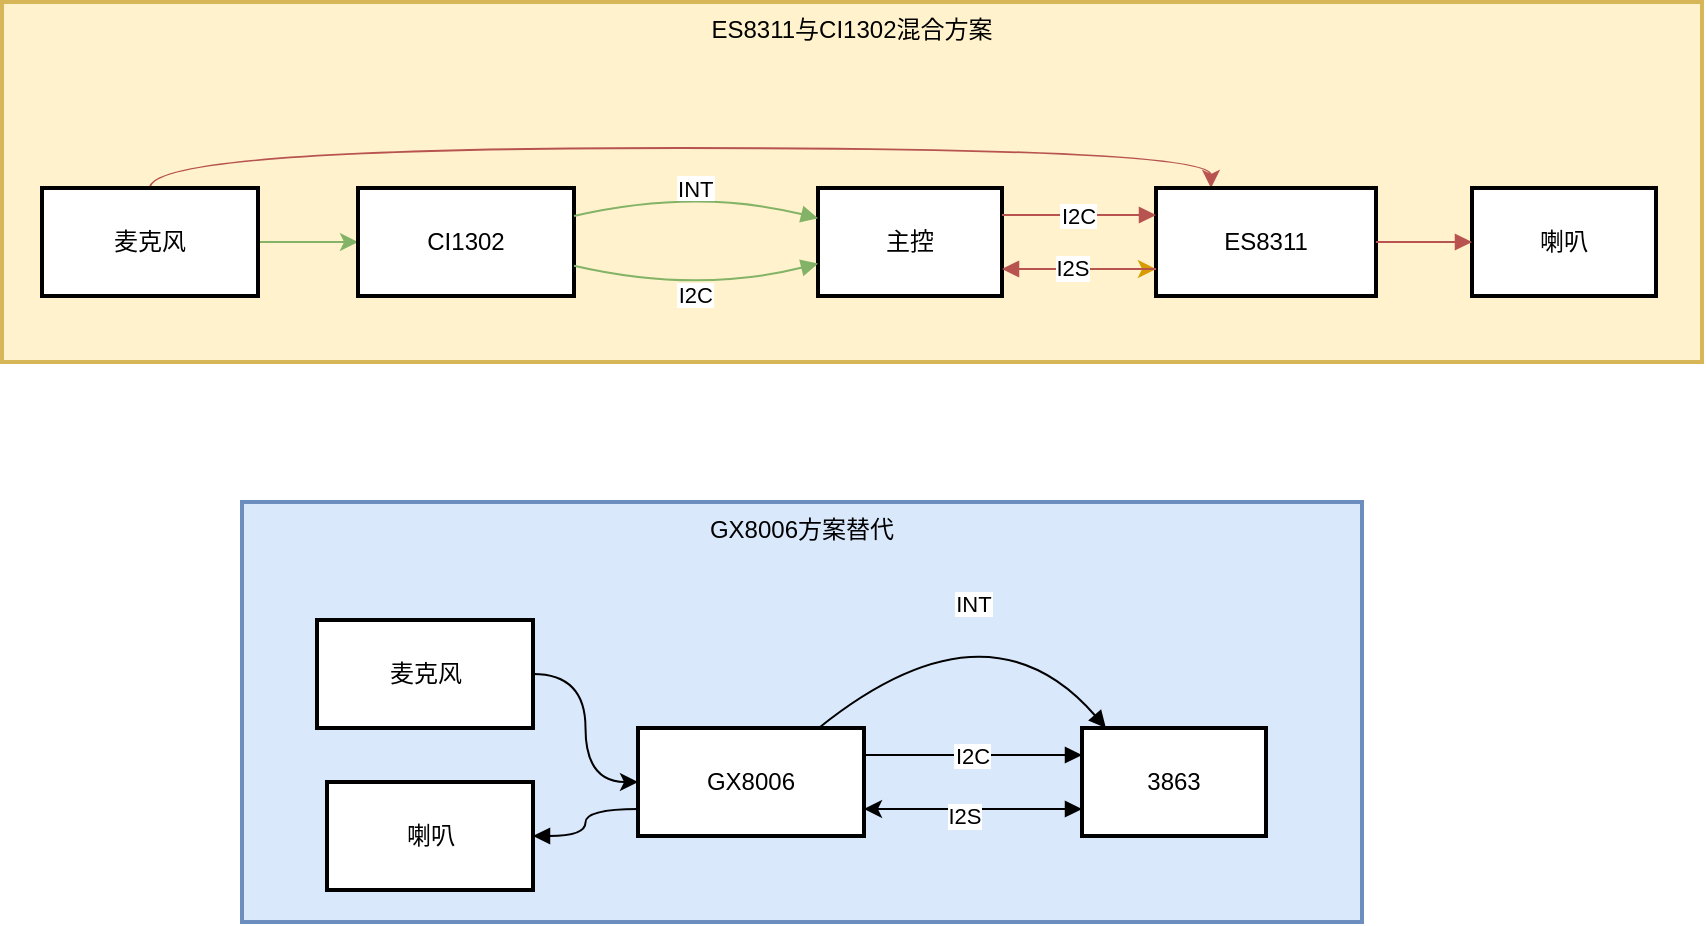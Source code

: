 <mxfile version="28.0.7">
  <diagram name="第 1 页" id="LuKVvwhJbuf1uCv2dUKN">
    <mxGraphModel dx="901" dy="593" grid="1" gridSize="10" guides="1" tooltips="1" connect="1" arrows="1" fold="1" page="1" pageScale="1" pageWidth="827" pageHeight="1169" math="0" shadow="0">
      <root>
        <mxCell id="0" />
        <mxCell id="1" parent="0" />
        <mxCell id="gc92vhWBIVucX5ZvFRtl-60" value="ES8311与CI1302混合方案" style="whiteSpace=wrap;strokeWidth=2;fillColor=#fff2cc;strokeColor=#d6b656;verticalAlign=top;" vertex="1" parent="1">
          <mxGeometry x="160" y="50" width="850" height="180" as="geometry" />
        </mxCell>
        <mxCell id="gc92vhWBIVucX5ZvFRtl-59" value="GX8006方案替代" style="whiteSpace=wrap;strokeWidth=2;fillColor=#dae8fc;strokeColor=#6c8ebf;verticalAlign=top;" vertex="1" parent="1">
          <mxGeometry x="280" y="300" width="560" height="210" as="geometry" />
        </mxCell>
        <mxCell id="gc92vhWBIVucX5ZvFRtl-20" style="edgeStyle=orthogonalEdgeStyle;rounded=0;orthogonalLoop=1;jettySize=auto;html=1;exitX=1;exitY=0.5;exitDx=0;exitDy=0;entryX=0;entryY=0.5;entryDx=0;entryDy=0;fillColor=#d5e8d4;strokeColor=#82b366;" edge="1" parent="1" source="gc92vhWBIVucX5ZvFRtl-1" target="gc92vhWBIVucX5ZvFRtl-2">
          <mxGeometry relative="1" as="geometry" />
        </mxCell>
        <mxCell id="gc92vhWBIVucX5ZvFRtl-74" style="edgeStyle=orthogonalEdgeStyle;rounded=0;orthogonalLoop=1;jettySize=auto;html=1;exitX=0.5;exitY=0;exitDx=0;exitDy=0;entryX=0.25;entryY=0;entryDx=0;entryDy=0;curved=1;fillColor=#f8cecc;strokeColor=#b85450;" edge="1" parent="1" source="gc92vhWBIVucX5ZvFRtl-1" target="gc92vhWBIVucX5ZvFRtl-3">
          <mxGeometry relative="1" as="geometry" />
        </mxCell>
        <mxCell id="gc92vhWBIVucX5ZvFRtl-1" value="麦克风" style="whiteSpace=wrap;strokeWidth=2;" vertex="1" parent="1">
          <mxGeometry x="180" y="143" width="108" height="54" as="geometry" />
        </mxCell>
        <mxCell id="gc92vhWBIVucX5ZvFRtl-2" value="CI1302" style="whiteSpace=wrap;strokeWidth=2;" vertex="1" parent="1">
          <mxGeometry x="338" y="143" width="108" height="54" as="geometry" />
        </mxCell>
        <mxCell id="gc92vhWBIVucX5ZvFRtl-3" value="ES8311" style="whiteSpace=wrap;strokeWidth=2;" vertex="1" parent="1">
          <mxGeometry x="737" y="143" width="110" height="54" as="geometry" />
        </mxCell>
        <mxCell id="gc92vhWBIVucX5ZvFRtl-70" style="edgeStyle=orthogonalEdgeStyle;rounded=0;orthogonalLoop=1;jettySize=auto;html=1;exitX=1;exitY=0.75;exitDx=0;exitDy=0;entryX=0;entryY=0.75;entryDx=0;entryDy=0;fillColor=#ffe6cc;strokeColor=#d79b00;" edge="1" parent="1" source="gc92vhWBIVucX5ZvFRtl-4" target="gc92vhWBIVucX5ZvFRtl-3">
          <mxGeometry relative="1" as="geometry" />
        </mxCell>
        <mxCell id="gc92vhWBIVucX5ZvFRtl-4" value="主控" style="whiteSpace=wrap;strokeWidth=2;" vertex="1" parent="1">
          <mxGeometry x="568" y="143" width="92" height="54" as="geometry" />
        </mxCell>
        <mxCell id="gc92vhWBIVucX5ZvFRtl-5" value="喇叭" style="whiteSpace=wrap;strokeWidth=2;" vertex="1" parent="1">
          <mxGeometry x="895" y="143" width="92" height="54" as="geometry" />
        </mxCell>
        <mxCell id="gc92vhWBIVucX5ZvFRtl-10" value="INT" style="curved=1;startArrow=none;endArrow=block;exitX=1;exitY=0.26;entryX=0;entryY=0.28;rounded=0;fillColor=#d5e8d4;strokeColor=#82b366;" edge="1" parent="1" source="gc92vhWBIVucX5ZvFRtl-2" target="gc92vhWBIVucX5ZvFRtl-4">
          <mxGeometry relative="1" as="geometry">
            <Array as="points">
              <mxPoint x="507" y="143" />
            </Array>
          </mxGeometry>
        </mxCell>
        <mxCell id="gc92vhWBIVucX5ZvFRtl-11" value="I2C" style="curved=1;startArrow=none;endArrow=block;exitX=1;exitY=0.72;entryX=0;entryY=0.7;rounded=0;fillColor=#d5e8d4;strokeColor=#82b366;" edge="1" parent="1" source="gc92vhWBIVucX5ZvFRtl-2" target="gc92vhWBIVucX5ZvFRtl-4">
          <mxGeometry relative="1" as="geometry">
            <Array as="points">
              <mxPoint x="507" y="196" />
            </Array>
          </mxGeometry>
        </mxCell>
        <mxCell id="gc92vhWBIVucX5ZvFRtl-12" value="" style="curved=1;startArrow=none;endArrow=block;entryX=1;entryY=0.75;rounded=0;fillColor=#f8cecc;strokeColor=#b85450;entryDx=0;entryDy=0;exitX=0;exitY=0.75;exitDx=0;exitDy=0;" edge="1" parent="1" source="gc92vhWBIVucX5ZvFRtl-3" target="gc92vhWBIVucX5ZvFRtl-4">
          <mxGeometry relative="1" as="geometry">
            <mxPoint x="700" y="190" as="sourcePoint" />
          </mxGeometry>
        </mxCell>
        <mxCell id="gc92vhWBIVucX5ZvFRtl-71" value="I2S" style="edgeLabel;html=1;align=center;verticalAlign=middle;resizable=0;points=[];" vertex="1" connectable="0" parent="gc92vhWBIVucX5ZvFRtl-12">
          <mxGeometry x="0.098" y="-1" relative="1" as="geometry">
            <mxPoint as="offset" />
          </mxGeometry>
        </mxCell>
        <mxCell id="gc92vhWBIVucX5ZvFRtl-14" value="" style="curved=1;startArrow=none;endArrow=block;exitX=1;exitY=0.5;entryX=0;entryY=0.5;rounded=0;fillColor=#f8cecc;strokeColor=#b85450;" edge="1" parent="1" source="gc92vhWBIVucX5ZvFRtl-3" target="gc92vhWBIVucX5ZvFRtl-5">
          <mxGeometry relative="1" as="geometry">
            <Array as="points" />
          </mxGeometry>
        </mxCell>
        <mxCell id="gc92vhWBIVucX5ZvFRtl-15" value="I2C" style="curved=1;startArrow=none;endArrow=block;exitX=1;exitY=0.25;entryX=0;entryY=0.25;rounded=0;entryDx=0;entryDy=0;exitDx=0;exitDy=0;fillColor=#f8cecc;strokeColor=#b85450;" edge="1" parent="1" source="gc92vhWBIVucX5ZvFRtl-4" target="gc92vhWBIVucX5ZvFRtl-3">
          <mxGeometry relative="1" as="geometry" />
        </mxCell>
        <mxCell id="gc92vhWBIVucX5ZvFRtl-72" style="edgeStyle=orthogonalEdgeStyle;rounded=0;orthogonalLoop=1;jettySize=auto;html=1;exitX=1;exitY=0.5;exitDx=0;exitDy=0;entryX=0;entryY=0.5;entryDx=0;entryDy=0;curved=1;" edge="1" parent="1" source="gc92vhWBIVucX5ZvFRtl-44" target="gc92vhWBIVucX5ZvFRtl-45">
          <mxGeometry relative="1" as="geometry" />
        </mxCell>
        <mxCell id="gc92vhWBIVucX5ZvFRtl-44" value="麦克风" style="whiteSpace=wrap;strokeWidth=2;" vertex="1" parent="1">
          <mxGeometry x="317.5" y="359" width="108" height="54" as="geometry" />
        </mxCell>
        <mxCell id="gc92vhWBIVucX5ZvFRtl-45" value="GX8006" style="whiteSpace=wrap;strokeWidth=2;" vertex="1" parent="1">
          <mxGeometry x="478" y="413" width="113" height="54" as="geometry" />
        </mxCell>
        <mxCell id="gc92vhWBIVucX5ZvFRtl-66" style="edgeStyle=orthogonalEdgeStyle;rounded=0;orthogonalLoop=1;jettySize=auto;html=1;exitX=0;exitY=0.75;exitDx=0;exitDy=0;entryX=1;entryY=0.75;entryDx=0;entryDy=0;" edge="1" parent="1" source="gc92vhWBIVucX5ZvFRtl-46" target="gc92vhWBIVucX5ZvFRtl-45">
          <mxGeometry relative="1" as="geometry" />
        </mxCell>
        <mxCell id="gc92vhWBIVucX5ZvFRtl-46" value="3863" style="whiteSpace=wrap;strokeWidth=2;" vertex="1" parent="1">
          <mxGeometry x="700" y="413" width="92" height="54" as="geometry" />
        </mxCell>
        <mxCell id="gc92vhWBIVucX5ZvFRtl-47" value="喇叭" style="whiteSpace=wrap;strokeWidth=2;" vertex="1" parent="1">
          <mxGeometry x="322.5" y="440" width="103" height="54" as="geometry" />
        </mxCell>
        <mxCell id="gc92vhWBIVucX5ZvFRtl-51" value="INT" style="curved=1;startArrow=none;endArrow=block;exitX=0.8;exitY=0;entryX=0.13;entryY=0;rounded=0;" edge="1" parent="1" source="gc92vhWBIVucX5ZvFRtl-45" target="gc92vhWBIVucX5ZvFRtl-46">
          <mxGeometry relative="1" as="geometry">
            <Array as="points">
              <mxPoint x="653" y="345" />
            </Array>
          </mxGeometry>
        </mxCell>
        <mxCell id="gc92vhWBIVucX5ZvFRtl-52" value="I2C" style="curved=1;startArrow=none;endArrow=block;exitX=1;exitY=0.25;rounded=0;exitDx=0;exitDy=0;entryX=0;entryY=0.25;entryDx=0;entryDy=0;" edge="1" parent="1" source="gc92vhWBIVucX5ZvFRtl-45" target="gc92vhWBIVucX5ZvFRtl-46">
          <mxGeometry relative="1" as="geometry">
            <Array as="points" />
            <mxPoint x="700" y="422" as="targetPoint" />
          </mxGeometry>
        </mxCell>
        <mxCell id="gc92vhWBIVucX5ZvFRtl-53" value="" style="curved=1;startArrow=none;endArrow=block;exitX=1;exitY=0.75;entryX=0;entryY=0.75;rounded=0;exitDx=0;exitDy=0;entryDx=0;entryDy=0;" edge="1" parent="1" source="gc92vhWBIVucX5ZvFRtl-45" target="gc92vhWBIVucX5ZvFRtl-46">
          <mxGeometry relative="1" as="geometry" />
        </mxCell>
        <mxCell id="gc92vhWBIVucX5ZvFRtl-69" value="I2S" style="edgeLabel;html=1;align=center;verticalAlign=middle;resizable=0;points=[];" vertex="1" connectable="0" parent="gc92vhWBIVucX5ZvFRtl-53">
          <mxGeometry x="-0.093" y="-3" relative="1" as="geometry">
            <mxPoint as="offset" />
          </mxGeometry>
        </mxCell>
        <mxCell id="gc92vhWBIVucX5ZvFRtl-55" value="" style="curved=1;startArrow=none;endArrow=block;exitX=0;exitY=0.75;entryX=1;entryY=0.5;rounded=0;entryDx=0;entryDy=0;exitDx=0;exitDy=0;edgeStyle=orthogonalEdgeStyle;" edge="1" parent="1" source="gc92vhWBIVucX5ZvFRtl-45" target="gc92vhWBIVucX5ZvFRtl-47">
          <mxGeometry relative="1" as="geometry" />
        </mxCell>
      </root>
    </mxGraphModel>
  </diagram>
</mxfile>
